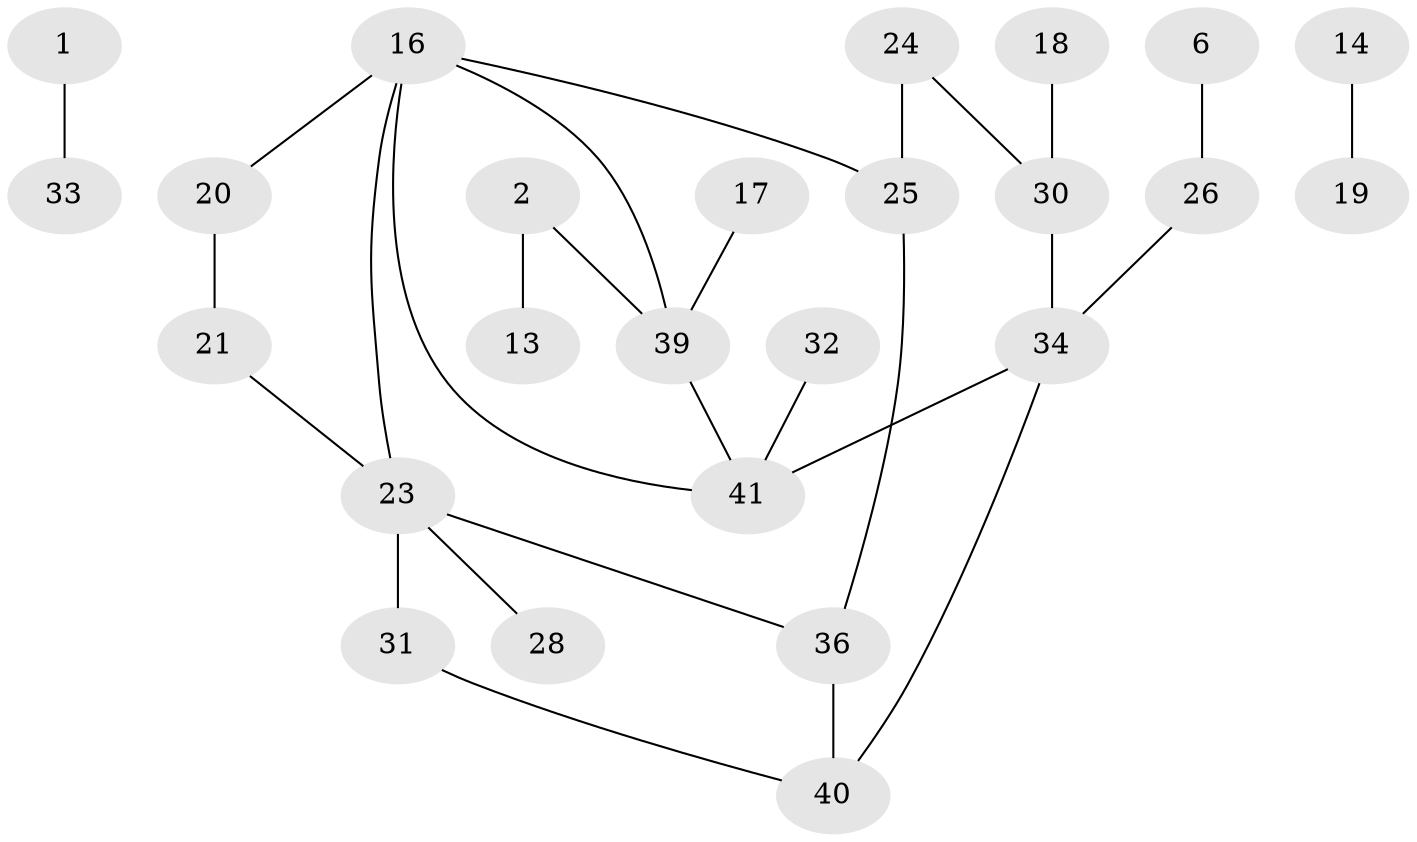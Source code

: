 // original degree distribution, {4: 0.12345679012345678, 2: 0.2839506172839506, 1: 0.2839506172839506, 3: 0.12345679012345678, 0: 0.1728395061728395, 5: 0.012345679012345678}
// Generated by graph-tools (version 1.1) at 2025/00/03/09/25 03:00:42]
// undirected, 25 vertices, 28 edges
graph export_dot {
graph [start="1"]
  node [color=gray90,style=filled];
  1;
  2;
  6;
  13;
  14;
  16;
  17;
  18;
  19;
  20;
  21;
  23;
  24;
  25;
  26;
  28;
  30;
  31;
  32;
  33;
  34;
  36;
  39;
  40;
  41;
  1 -- 33 [weight=1.0];
  2 -- 13 [weight=1.0];
  2 -- 39 [weight=1.0];
  6 -- 26 [weight=1.0];
  14 -- 19 [weight=1.0];
  16 -- 20 [weight=1.0];
  16 -- 23 [weight=1.0];
  16 -- 25 [weight=1.0];
  16 -- 39 [weight=1.0];
  16 -- 41 [weight=1.0];
  17 -- 39 [weight=1.0];
  18 -- 30 [weight=1.0];
  20 -- 21 [weight=1.0];
  21 -- 23 [weight=1.0];
  23 -- 28 [weight=1.0];
  23 -- 31 [weight=1.0];
  23 -- 36 [weight=1.0];
  24 -- 25 [weight=1.0];
  24 -- 30 [weight=1.0];
  25 -- 36 [weight=1.0];
  26 -- 34 [weight=1.0];
  30 -- 34 [weight=1.0];
  31 -- 40 [weight=1.0];
  32 -- 41 [weight=2.0];
  34 -- 40 [weight=1.0];
  34 -- 41 [weight=1.0];
  36 -- 40 [weight=2.0];
  39 -- 41 [weight=2.0];
}
